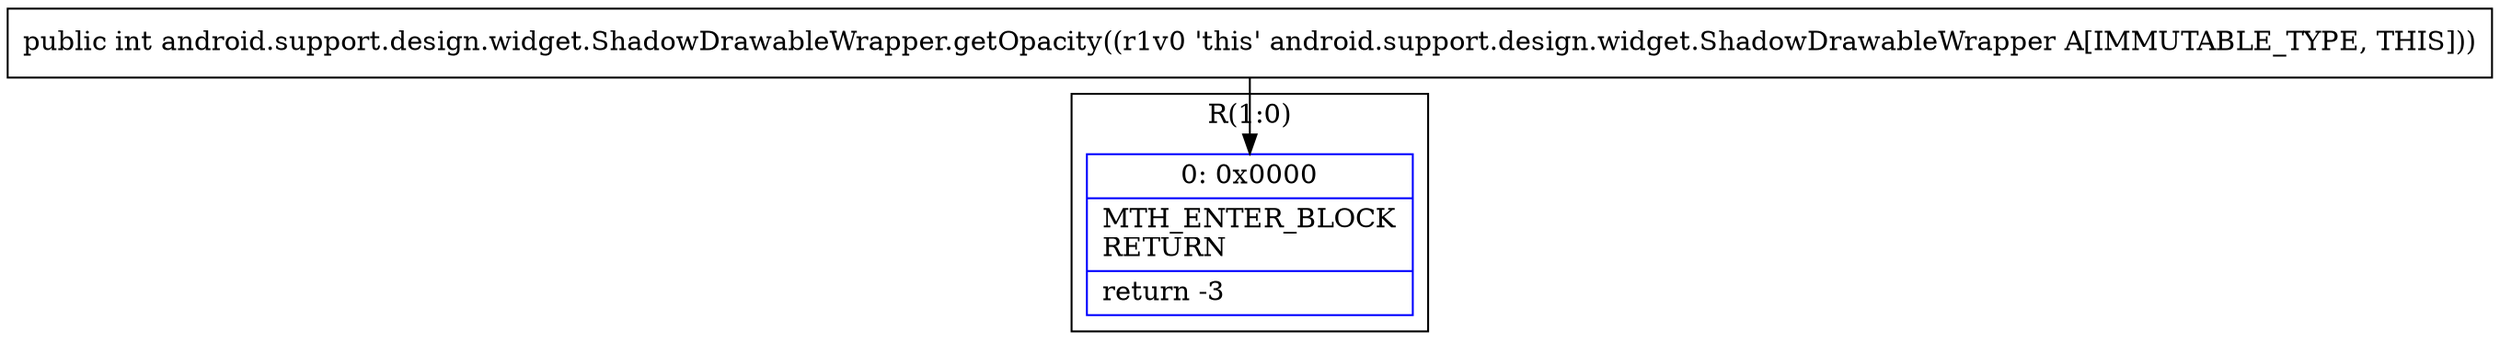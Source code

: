 digraph "CFG forandroid.support.design.widget.ShadowDrawableWrapper.getOpacity()I" {
subgraph cluster_Region_2110411406 {
label = "R(1:0)";
node [shape=record,color=blue];
Node_0 [shape=record,label="{0\:\ 0x0000|MTH_ENTER_BLOCK\lRETURN\l|return \-3\l}"];
}
MethodNode[shape=record,label="{public int android.support.design.widget.ShadowDrawableWrapper.getOpacity((r1v0 'this' android.support.design.widget.ShadowDrawableWrapper A[IMMUTABLE_TYPE, THIS])) }"];
MethodNode -> Node_0;
}

